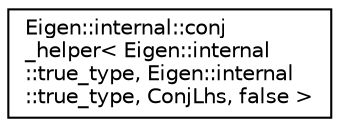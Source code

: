digraph "Graphical Class Hierarchy"
{
  edge [fontname="Helvetica",fontsize="10",labelfontname="Helvetica",labelfontsize="10"];
  node [fontname="Helvetica",fontsize="10",shape=record];
  rankdir="LR";
  Node1 [label="Eigen::internal::conj\l_helper\< Eigen::internal\l::true_type, Eigen::internal\l::true_type, ConjLhs, false \>",height=0.2,width=0.4,color="black", fillcolor="white", style="filled",URL="$struct_eigen_1_1internal_1_1conj__helper.html"];
}
